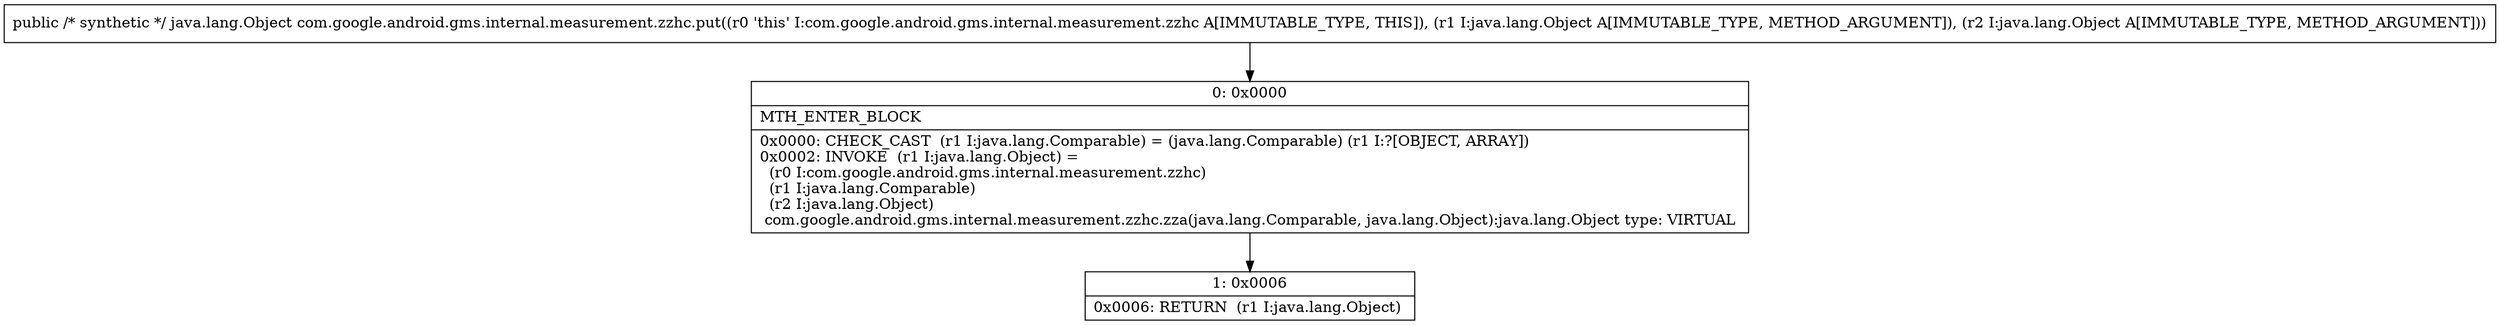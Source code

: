 digraph "CFG forcom.google.android.gms.internal.measurement.zzhc.put(Ljava\/lang\/Object;Ljava\/lang\/Object;)Ljava\/lang\/Object;" {
Node_0 [shape=record,label="{0\:\ 0x0000|MTH_ENTER_BLOCK\l|0x0000: CHECK_CAST  (r1 I:java.lang.Comparable) = (java.lang.Comparable) (r1 I:?[OBJECT, ARRAY]) \l0x0002: INVOKE  (r1 I:java.lang.Object) = \l  (r0 I:com.google.android.gms.internal.measurement.zzhc)\l  (r1 I:java.lang.Comparable)\l  (r2 I:java.lang.Object)\l com.google.android.gms.internal.measurement.zzhc.zza(java.lang.Comparable, java.lang.Object):java.lang.Object type: VIRTUAL \l}"];
Node_1 [shape=record,label="{1\:\ 0x0006|0x0006: RETURN  (r1 I:java.lang.Object) \l}"];
MethodNode[shape=record,label="{public \/* synthetic *\/ java.lang.Object com.google.android.gms.internal.measurement.zzhc.put((r0 'this' I:com.google.android.gms.internal.measurement.zzhc A[IMMUTABLE_TYPE, THIS]), (r1 I:java.lang.Object A[IMMUTABLE_TYPE, METHOD_ARGUMENT]), (r2 I:java.lang.Object A[IMMUTABLE_TYPE, METHOD_ARGUMENT])) }"];
MethodNode -> Node_0;
Node_0 -> Node_1;
}

